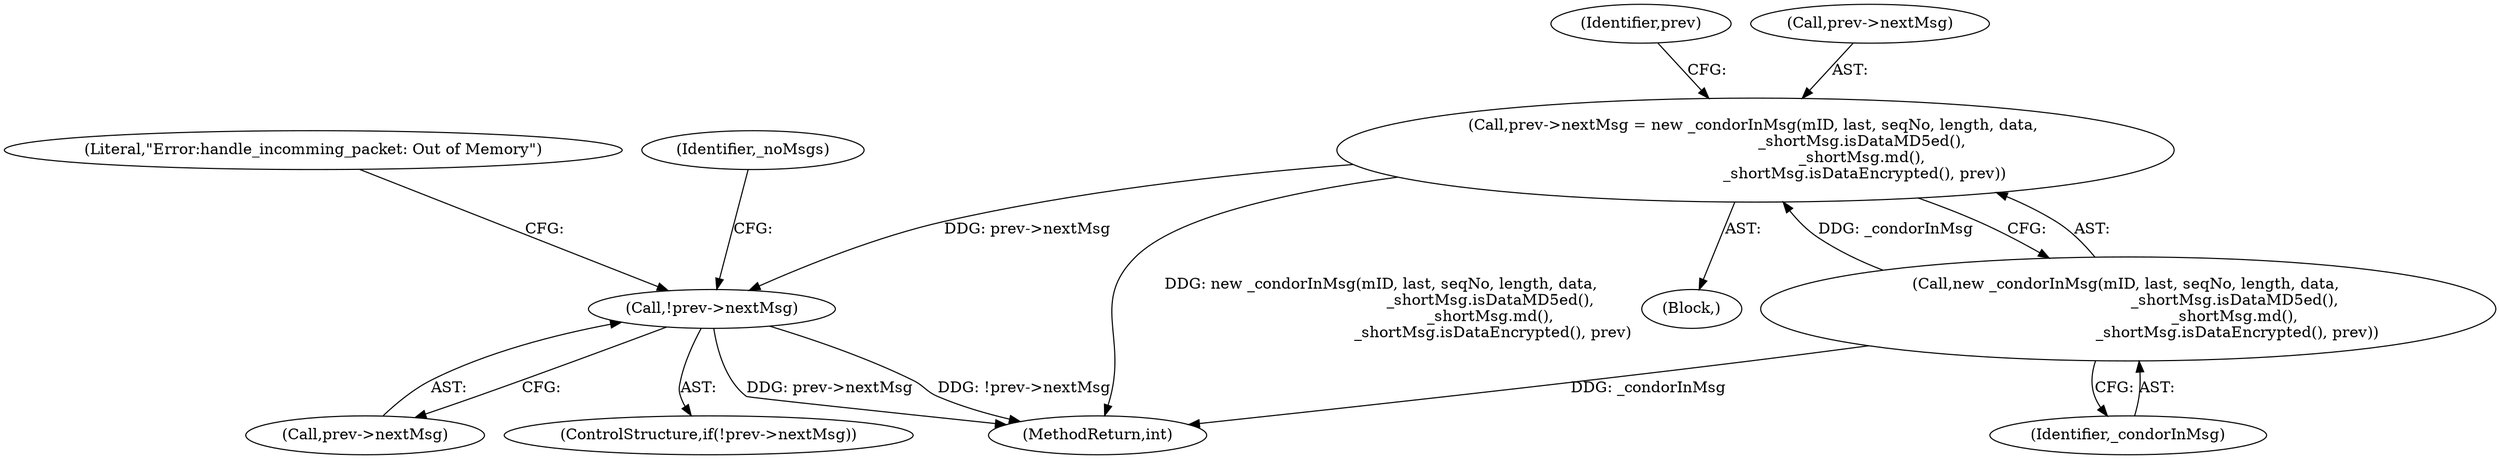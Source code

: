 digraph "0_htcondor_5e5571d1a431eb3c61977b6dd6ec90186ef79867_2@pointer" {
"1000464" [label="(Call,!prev->nextMsg)"];
"1000457" [label="(Call,prev->nextMsg = new _condorInMsg(mID, last, seqNo, length, data, \n                                             _shortMsg.isDataMD5ed(), \n                                             _shortMsg.md(), \n                                             _shortMsg.isDataEncrypted(), prev))"];
"1000461" [label="(Call,new _condorInMsg(mID, last, seqNo, length, data, \n                                             _shortMsg.isDataMD5ed(), \n                                             _shortMsg.md(), \n                                             _shortMsg.isDataEncrypted(), prev))"];
"1000465" [label="(Call,prev->nextMsg)"];
"1000466" [label="(Identifier,prev)"];
"1000470" [label="(Literal,\"Error:handle_incomming_packet: Out of Memory\")"];
"1000456" [label="(Block,)"];
"1000464" [label="(Call,!prev->nextMsg)"];
"1000457" [label="(Call,prev->nextMsg = new _condorInMsg(mID, last, seqNo, length, data, \n                                             _shortMsg.isDataMD5ed(), \n                                             _shortMsg.md(), \n                                             _shortMsg.isDataEncrypted(), prev))"];
"1000488" [label="(Identifier,_noMsgs)"];
"1000491" [label="(MethodReturn,int)"];
"1000461" [label="(Call,new _condorInMsg(mID, last, seqNo, length, data, \n                                             _shortMsg.isDataMD5ed(), \n                                             _shortMsg.md(), \n                                             _shortMsg.isDataEncrypted(), prev))"];
"1000463" [label="(ControlStructure,if(!prev->nextMsg))"];
"1000462" [label="(Identifier,_condorInMsg)"];
"1000458" [label="(Call,prev->nextMsg)"];
"1000464" -> "1000463"  [label="AST: "];
"1000464" -> "1000465"  [label="CFG: "];
"1000465" -> "1000464"  [label="AST: "];
"1000470" -> "1000464"  [label="CFG: "];
"1000488" -> "1000464"  [label="CFG: "];
"1000464" -> "1000491"  [label="DDG: prev->nextMsg"];
"1000464" -> "1000491"  [label="DDG: !prev->nextMsg"];
"1000457" -> "1000464"  [label="DDG: prev->nextMsg"];
"1000457" -> "1000456"  [label="AST: "];
"1000457" -> "1000461"  [label="CFG: "];
"1000458" -> "1000457"  [label="AST: "];
"1000461" -> "1000457"  [label="AST: "];
"1000466" -> "1000457"  [label="CFG: "];
"1000457" -> "1000491"  [label="DDG: new _condorInMsg(mID, last, seqNo, length, data, \n                                             _shortMsg.isDataMD5ed(), \n                                             _shortMsg.md(), \n                                             _shortMsg.isDataEncrypted(), prev)"];
"1000461" -> "1000457"  [label="DDG: _condorInMsg"];
"1000461" -> "1000462"  [label="CFG: "];
"1000462" -> "1000461"  [label="AST: "];
"1000461" -> "1000491"  [label="DDG: _condorInMsg"];
}
